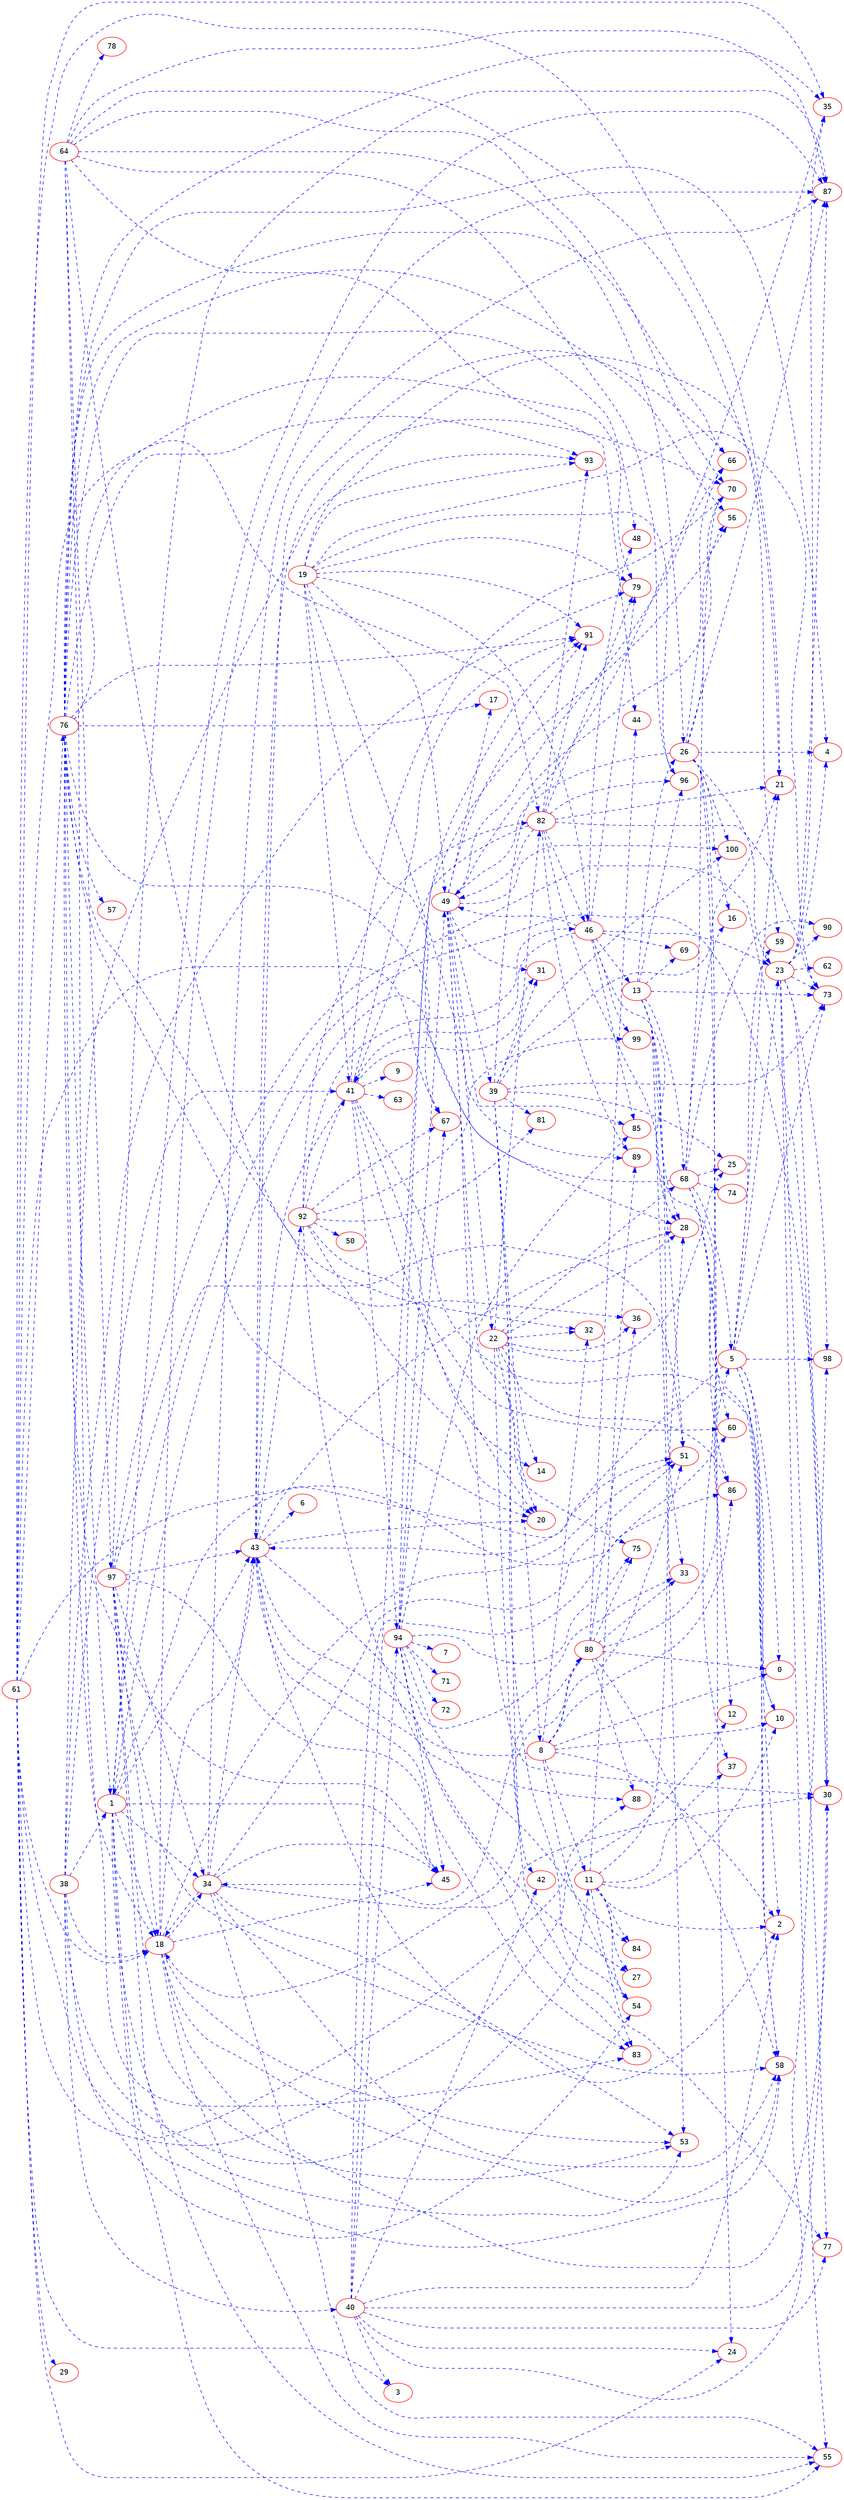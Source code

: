 digraph dumpedGraph {
		node[color=Red,fontname=Courier]
		edge[color=Blue,style=dashed]
		rankdir=LR; //Rank Direction Left to Right
		/*Total Nodes : 34 */
"1"->{"18" "30" "34" "43" "45" "51" "53" "55" "58" "87"}
"3"->{}
"5"->{"0" "2" "10" "21" "23" "43" "58" "59" "73" "98"}
"8"->{"0" "2" "10" "11" "32" "43" "51" "54" "80" "86"}
"10"->{}
"11"->{"2" "10" "27" "28" "37" "54" "83" "84" "89"}
"13"->{"26" "28" "33" "51" "53" "68" "69" "73" "96"}
"18"->{"30" "34" "43" "45" "51" "53" "55" "58" "87"}
"19"->{"21" "28" "41" "46" "49" "73" "79" "89" "91" "93" "96"}
"22"->{"14" "20" "25" "28" "32" "36" "42" "68" "82" "86"}
"23"->{"4" "30" "35" "55" "62" "73" "77" "87" "90" "98"}
"26"->{"4" "16" "23" "24" "49" "56" "60" "66" "87" "100"}
"27"->{}
"34"->{"18" "30" "43" "45" "51" "53" "55" "58" "87"}
"38"->{"1" "11" "18" "40" "41" "54" "79" "93"}
"39"->{"8" "21" "25" "31" "35" "54" "73" "77" "81" "100"}
"40"->{"2" "3" "24" "30" "42" "56" "60" "77" "94" "98"}
"41"->{"9" "10" "20" "31" "43" "60" "63" "70" "91" "94"}
"43"->{"2" "6" "20" "28" "33" "66" "70" "83" "88" "92"}
"46"->{"13" "23" "41" "48" "49" "58" "69" "79" "85" "99"}
"49"->{"17" "22" "30" "31" "39" "66" "70" "75" "85" "91" "100"}
"53"->{}
"61"->{"3" "12" "18" "21" "24" "29" "35" "67" "76" "82" "86" "88"}
"64"->{"26" "32" "44" "59" "70" "78" "83" "87" "96" "97"}
"68"->{"1" "5" "12" "16" "25" "37" "70" "74" "86" "90"}
"76"->{"1" "4" "17" "18" "20" "35" "36" "45" "48" "56" "57" "66" "67" "79" "91" "93"}
"80"->{"0" "5" "18" "33" "34" "36" "44" "58" "75" "88"}
"82"->{"21" "28" "41" "46" "49" "73" "79" "89" "91" "93" "96"}
"83"->{}
"87"->{}
"92"->{"14" "20" "27" "41" "46" "50" "67" "81" "82" "99"}
"94"->{"7" "45" "49" "67" "71" "72" "75" "83" "84" "85" "91"}
"97"->{"18" "30" "34" "43" "45" "51" "53" "55" "58" "87"}
"100"->{}
}